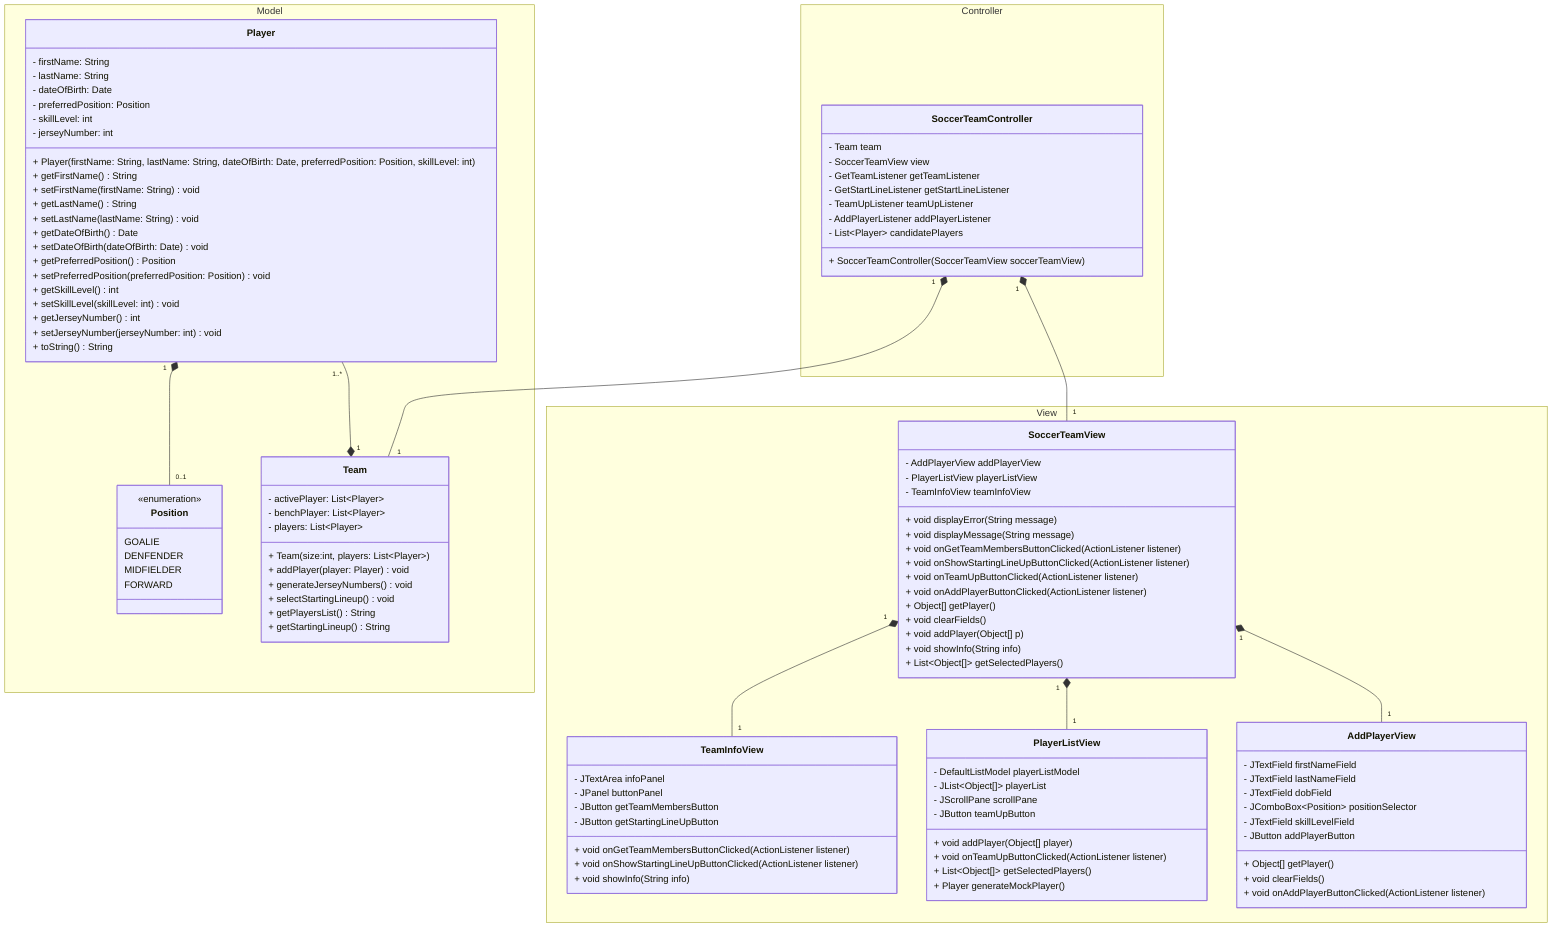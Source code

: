 classDiagram
    namespace Model {
    class Player {
        - firstName: String
        - lastName: String
        - dateOfBirth: Date
        - preferredPosition: Position
        - skillLevel: int
        - jerseyNumber: int
        + Player(firstName: String, lastName: String, dateOfBirth: Date, preferredPosition: Position, skillLevel: int)
        + getFirstName() String
        + setFirstName(firstName: String) void
        + getLastName() String
        + setLastName(lastName: String) void
        + getDateOfBirth() Date
        + setDateOfBirth(dateOfBirth: Date) void
        + getPreferredPosition() Position
        + setPreferredPosition(preferredPosition: Position) void
        + getSkillLevel() int
        + setSkillLevel(skillLevel: int) void
        + getJerseyNumber() int
        + setJerseyNumber(jerseyNumber: int) void
        + toString() String
    }
    class Team {
        - activePlayer: List~Player~
        - benchPlayer: List~Player~
        - players: List~Player~
        + Team(size:int, players: List~Player~)
        + addPlayer(player: Player) void
        + generateJerseyNumbers() void
        + selectStartingLineup() void
        + getPlayersList() String
        + getStartingLineup() String
    }
    class Position {
        <<enumeration>>
        GOALIE
        DENFENDER
        MIDFIELDER
        FORWARD
    }
    }
    namespace Controller {
    class SoccerTeamController {
        - Team team
        - SoccerTeamView view
        - GetTeamListener getTeamListener
        - GetStartLineListener getStartLineListener
        - TeamUpListener teamUpListener
        - AddPlayerListener addPlayerListener
        - List~Player~ candidatePlayers
        + SoccerTeamController(SoccerTeamView soccerTeamView)
    }
    }
    namespace View {
    class TeamInfoView {
        - JTextArea infoPanel
        - JPanel buttonPanel
        - JButton getTeamMembersButton
        - JButton getStartingLineUpButton
        + void onGetTeamMembersButtonClicked(ActionListener listener)
        + void onShowStartingLineUpButtonClicked(ActionListener listener)
        + void showInfo(String info)
    }
    class AddPlayerView {
        - JTextField firstNameField
        - JTextField lastNameField
        - JTextField dobField
        - JComboBox~Position~ positionSelector
        - JTextField skillLevelField
        - JButton addPlayerButton
        + Object[] getPlayer()
        + void clearFields()
        + void onAddPlayerButtonClicked(ActionListener listener)
    }
    class PlayerListView {
        - DefaultListModel<Player> playerListModel
        - JList~Object[]~ playerList
        - JScrollPane scrollPane
        - JButton teamUpButton
        + void addPlayer(Object[] player)
        + void onTeamUpButtonClicked(ActionListener listener)
        + List~Object[]~ getSelectedPlayers()
        + Player generateMockPlayer()
    }
    class SoccerTeamView {
        - AddPlayerView addPlayerView
        - PlayerListView playerListView
        - TeamInfoView teamInfoView
        + void displayError(String message)
        + void displayMessage(String message)
        + void onGetTeamMembersButtonClicked(ActionListener listener)
        + void onShowStartingLineUpButtonClicked(ActionListener listener)
        + void onTeamUpButtonClicked(ActionListener listener)
        + void onAddPlayerButtonClicked(ActionListener listener)
        + Object[] getPlayer()
        + void clearFields()
        + void addPlayer(Object[] p)
        + void showInfo(String info)
        + List~Object[]~ getSelectedPlayers()
    }
    }
    Player "1..*" --* "1" Team
    Player "1" *-- "0..1" Position
    SoccerTeamView "1" *-- "1" AddPlayerView
    SoccerTeamView "1" *-- "1" PlayerListView
    SoccerTeamView "1" *-- "1" TeamInfoView
    SoccerTeamController "1" *-- "1" SoccerTeamView
    SoccerTeamController "1" *-- "1" Team